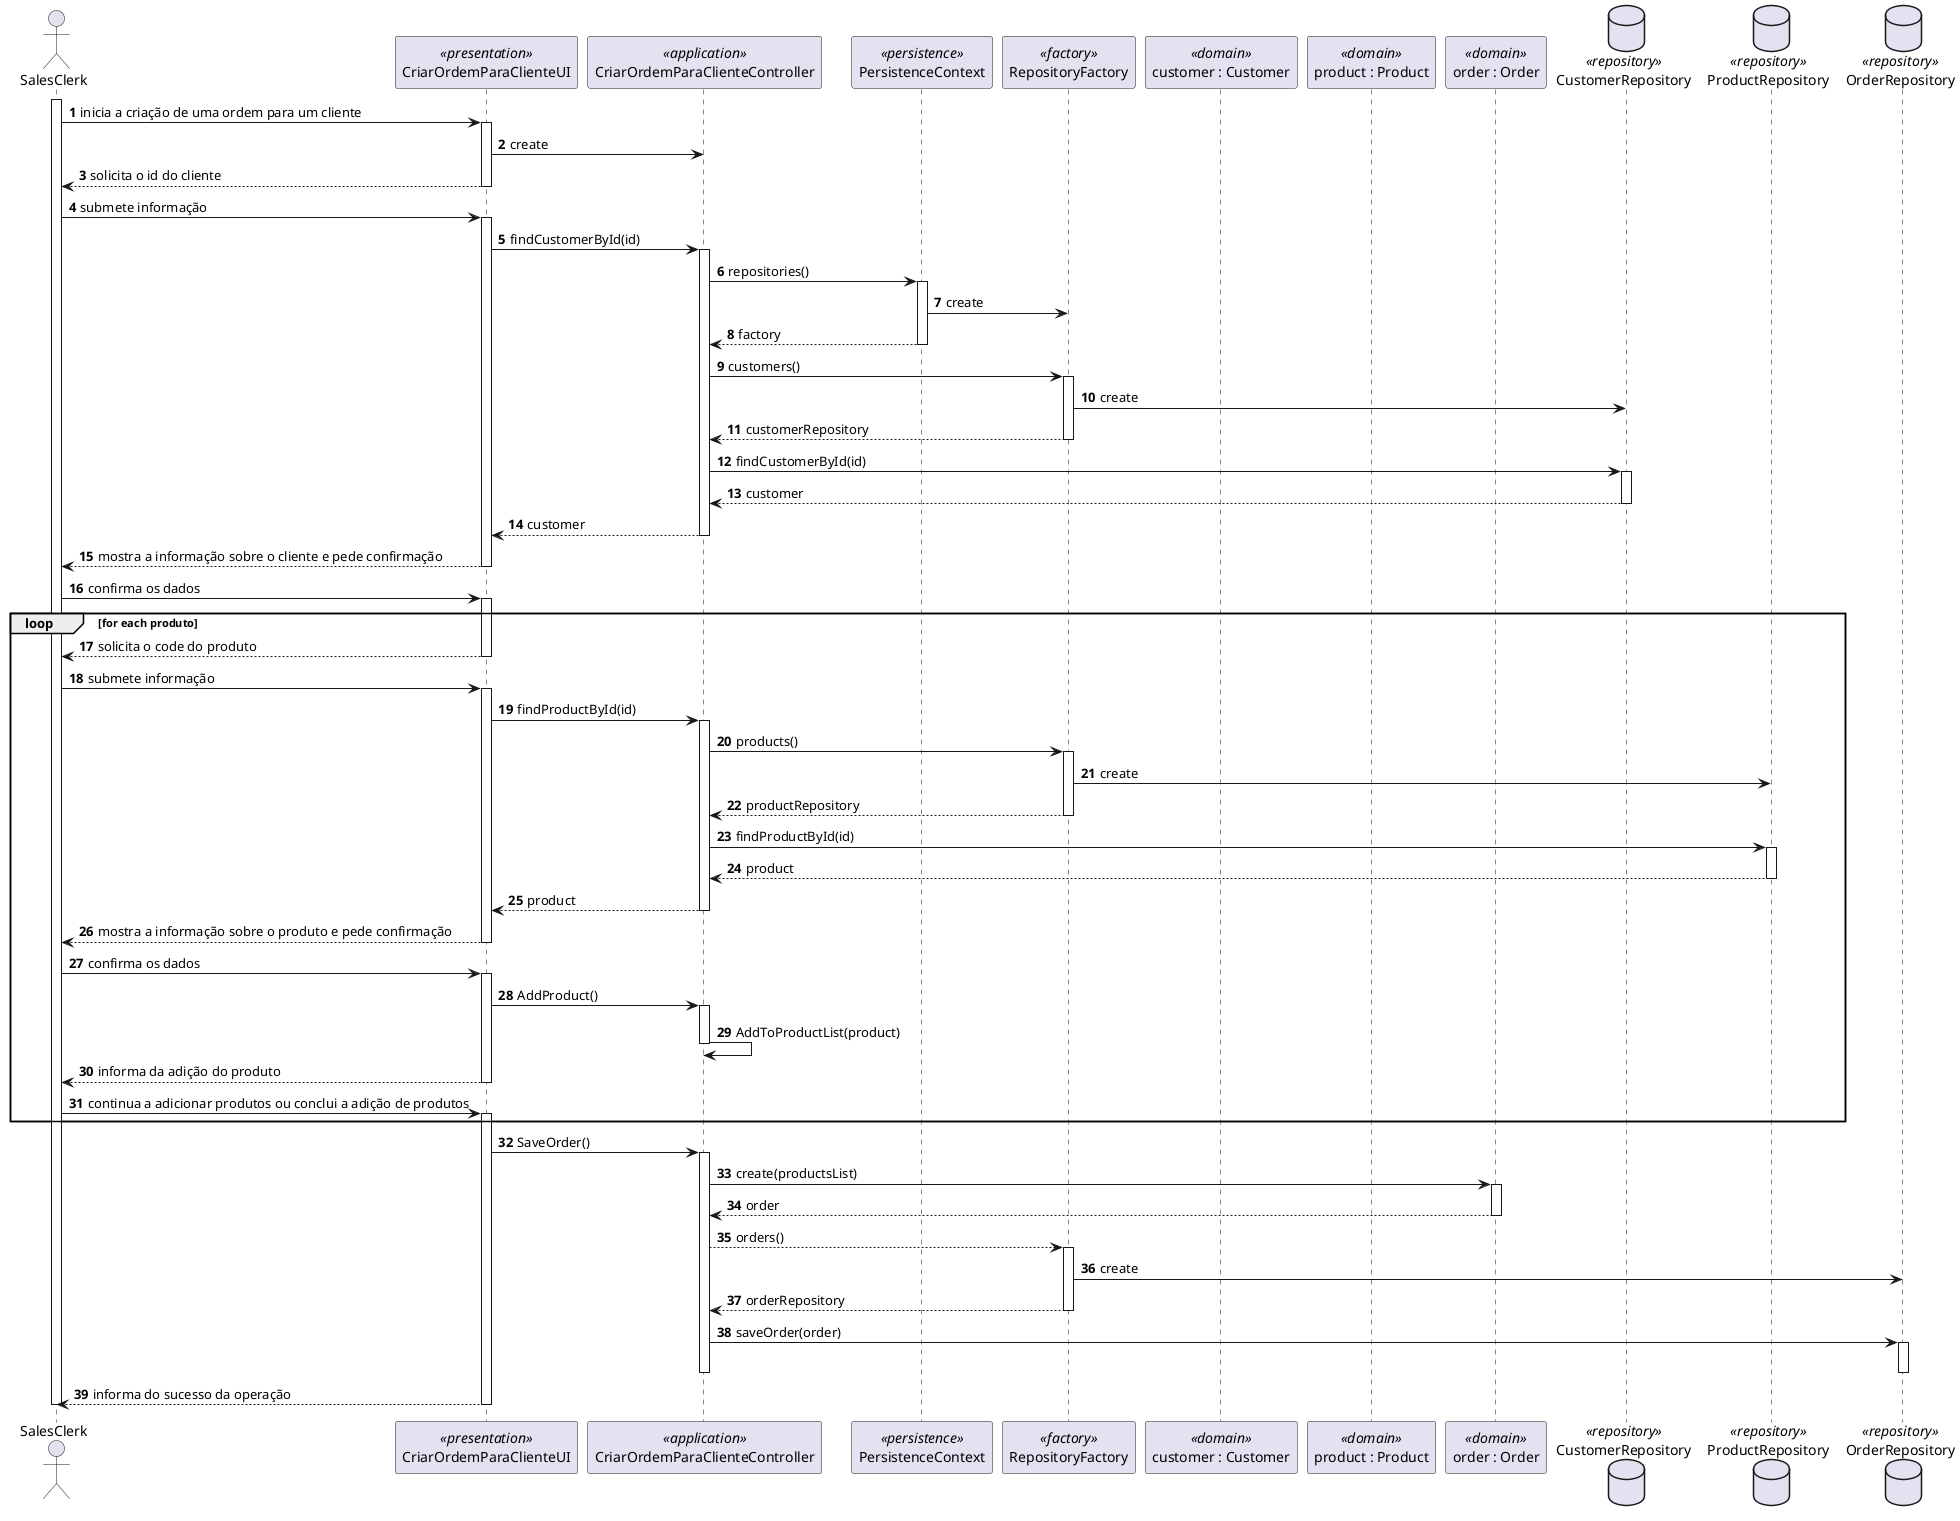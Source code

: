 @startuml
autonumber
actor "SalesClerk" as SC
participant "CriarOrdemParaClienteUI" as UI <<presentation>>
participant "CriarOrdemParaClienteController" as CTRL <<application>>
participant PersistenceContext as PER <<persistence>>
participant "RepositoryFactory" as REPOFACT <<factory>>
participant "customer : Customer" as CUST <<domain>>
participant "product : Product" as PROD <<domain>>
participant "order : Order" as ORD <<domain>>
database "CustomerRepository" as custREPO <<repository>>
database "ProductRepository" as prodREPO <<repository>>
database "OrderRepository" as ordREPO <<repository>>



activate SC
SC -> UI : inicia a criação de uma ordem para um cliente
activate UI
UI -> CTRL : create
UI --> SC : solicita o id do cliente
deactivate UI
SC -> UI : submete informação
activate UI
UI -> CTRL : findCustomerById(id)
activate CTRL
CTRL -> PER : repositories()
activate PER
PER -> REPOFACT : create
PER --> CTRL : factory
deactivate PER
CTRL -> REPOFACT : customers()
activate REPOFACT
REPOFACT -> custREPO : create
REPOFACT --> CTRL : customerRepository
deactivate REPOFACT
CTRL -> custREPO : findCustomerById(id)
activate custREPO
custREPO --> CTRL : customer
deactivate custREPO
CTRL --> UI : customer
deactivate CTRL
UI --> SC : mostra a informação sobre o cliente e pede confirmação
deactivate UI
SC -> UI : confirma os dados
activate UI

loop for each produto
UI --> SC : solicita o code do produto
deactivate UI
SC -> UI : submete informação
activate UI
UI -> CTRL : findProductById(id)
activate CTRL
CTRL -> REPOFACT : products()
activate REPOFACT
REPOFACT -> prodREPO : create
REPOFACT --> CTRL : productRepository
deactivate REPOFACT
CTRL -> prodREPO : findProductById(id)
activate prodREPO
prodREPO --> CTRL : product
deactivate prodREPO
CTRL --> UI : product
deactivate CTRL
UI --> SC : mostra a informação sobre o produto e pede confirmação
deactivate UI
SC -> UI : confirma os dados
activate UI
UI -> CTRL : AddProduct()
activate CTRL
CTRL -> CTRL : AddToProductList(product)
deactivate CTRL
UI --> SC : informa da adição do produto
deactivate UI
SC -> UI : continua a adicionar produtos ou conclui a adição de produtos
activate UI
end
UI -> CTRL : SaveOrder()
activate CTRL
CTRL -> ORD : create(productsList)
activate ORD
ORD --> CTRL : order
deactivate ORD
CTRL --> REPOFACT : orders()
activate REPOFACT
REPOFACT -> ordREPO : create
REPOFACT --> CTRL : orderRepository
deactivate REPOFACT
CTRL -> ordREPO : saveOrder(order)
activate ordREPO
deactivate ordREPO
deactivate CTRL
UI --> SC : informa do sucesso da operação
deactivate UI

deactivate SC

@enduml
